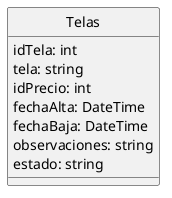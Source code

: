 @startuml Telas
hide circle
class Telas{
    idTela: int
    tela: string
    idPrecio: int
    fechaAlta: DateTime
    fechaBaja: DateTime
    observaciones: string
    estado: string
}
@enduml